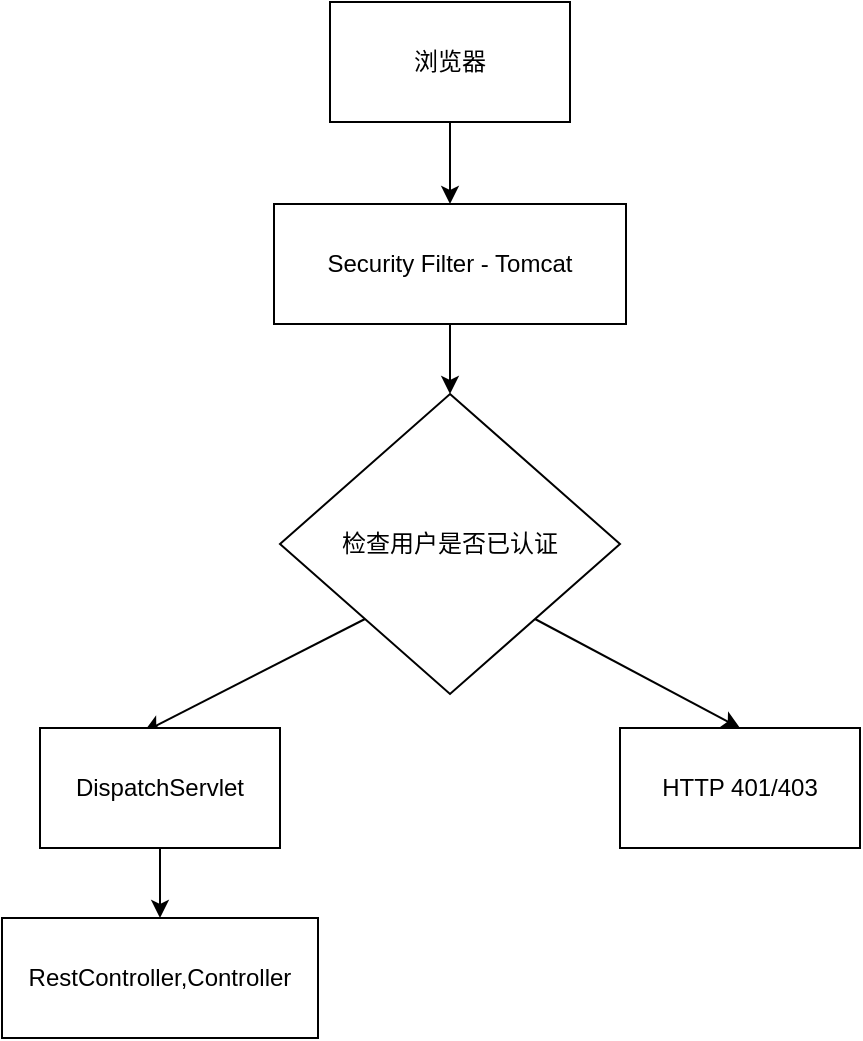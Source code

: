 <mxfile version="20.5.3" type="github">
  <diagram id="C5RBs43oDa-KdzZeNtuy" name="Page-1">
    <mxGraphModel dx="1422" dy="762" grid="1" gridSize="10" guides="1" tooltips="1" connect="1" arrows="1" fold="1" page="1" pageScale="1" pageWidth="827" pageHeight="1169" math="0" shadow="0">
      <root>
        <mxCell id="WIyWlLk6GJQsqaUBKTNV-0" />
        <mxCell id="WIyWlLk6GJQsqaUBKTNV-1" parent="WIyWlLk6GJQsqaUBKTNV-0" />
        <mxCell id="3I9cZPLuvL2-j8E1OE_F-3" style="edgeStyle=orthogonalEdgeStyle;rounded=0;orthogonalLoop=1;jettySize=auto;html=1;exitX=0.5;exitY=1;exitDx=0;exitDy=0;entryX=0.5;entryY=0;entryDx=0;entryDy=0;" parent="WIyWlLk6GJQsqaUBKTNV-1" source="3I9cZPLuvL2-j8E1OE_F-0" target="3I9cZPLuvL2-j8E1OE_F-1" edge="1">
          <mxGeometry relative="1" as="geometry" />
        </mxCell>
        <mxCell id="3I9cZPLuvL2-j8E1OE_F-0" value="浏览器" style="rounded=0;whiteSpace=wrap;html=1;" parent="WIyWlLk6GJQsqaUBKTNV-1" vertex="1">
          <mxGeometry x="340" y="109" width="120" height="60" as="geometry" />
        </mxCell>
        <mxCell id="3I9cZPLuvL2-j8E1OE_F-4" style="edgeStyle=orthogonalEdgeStyle;rounded=0;orthogonalLoop=1;jettySize=auto;html=1;exitX=0.5;exitY=1;exitDx=0;exitDy=0;entryX=0.5;entryY=0;entryDx=0;entryDy=0;" parent="WIyWlLk6GJQsqaUBKTNV-1" source="3I9cZPLuvL2-j8E1OE_F-1" target="3I9cZPLuvL2-j8E1OE_F-2" edge="1">
          <mxGeometry relative="1" as="geometry" />
        </mxCell>
        <mxCell id="3I9cZPLuvL2-j8E1OE_F-1" value="Security Filter - Tomcat" style="rounded=0;whiteSpace=wrap;html=1;" parent="WIyWlLk6GJQsqaUBKTNV-1" vertex="1">
          <mxGeometry x="312" y="210" width="176" height="60" as="geometry" />
        </mxCell>
        <mxCell id="3I9cZPLuvL2-j8E1OE_F-12" style="rounded=0;orthogonalLoop=1;jettySize=auto;html=1;exitX=0;exitY=1;exitDx=0;exitDy=0;entryX=0.433;entryY=0.033;entryDx=0;entryDy=0;entryPerimeter=0;" parent="WIyWlLk6GJQsqaUBKTNV-1" source="3I9cZPLuvL2-j8E1OE_F-2" target="3I9cZPLuvL2-j8E1OE_F-6" edge="1">
          <mxGeometry relative="1" as="geometry" />
        </mxCell>
        <mxCell id="3I9cZPLuvL2-j8E1OE_F-13" style="edgeStyle=none;rounded=0;orthogonalLoop=1;jettySize=auto;html=1;exitX=1;exitY=1;exitDx=0;exitDy=0;entryX=0.5;entryY=0;entryDx=0;entryDy=0;" parent="WIyWlLk6GJQsqaUBKTNV-1" source="3I9cZPLuvL2-j8E1OE_F-2" target="3I9cZPLuvL2-j8E1OE_F-5" edge="1">
          <mxGeometry relative="1" as="geometry" />
        </mxCell>
        <mxCell id="3I9cZPLuvL2-j8E1OE_F-2" value="检查用户是否已认证" style="rhombus;whiteSpace=wrap;html=1;" parent="WIyWlLk6GJQsqaUBKTNV-1" vertex="1">
          <mxGeometry x="315" y="305" width="170" height="150" as="geometry" />
        </mxCell>
        <mxCell id="3I9cZPLuvL2-j8E1OE_F-5" value="HTTP 401/403" style="rounded=0;whiteSpace=wrap;html=1;" parent="WIyWlLk6GJQsqaUBKTNV-1" vertex="1">
          <mxGeometry x="485" y="472" width="120" height="60" as="geometry" />
        </mxCell>
        <mxCell id="3I9cZPLuvL2-j8E1OE_F-14" style="edgeStyle=none;rounded=0;orthogonalLoop=1;jettySize=auto;html=1;exitX=0.5;exitY=1;exitDx=0;exitDy=0;entryX=0.5;entryY=0;entryDx=0;entryDy=0;" parent="WIyWlLk6GJQsqaUBKTNV-1" source="3I9cZPLuvL2-j8E1OE_F-6" target="3I9cZPLuvL2-j8E1OE_F-7" edge="1">
          <mxGeometry relative="1" as="geometry" />
        </mxCell>
        <mxCell id="3I9cZPLuvL2-j8E1OE_F-6" value="DispatchServlet" style="rounded=0;whiteSpace=wrap;html=1;" parent="WIyWlLk6GJQsqaUBKTNV-1" vertex="1">
          <mxGeometry x="195" y="472" width="120" height="60" as="geometry" />
        </mxCell>
        <mxCell id="3I9cZPLuvL2-j8E1OE_F-7" value="RestController,Controller" style="rounded=0;whiteSpace=wrap;html=1;" parent="WIyWlLk6GJQsqaUBKTNV-1" vertex="1">
          <mxGeometry x="176" y="567" width="158" height="60" as="geometry" />
        </mxCell>
      </root>
    </mxGraphModel>
  </diagram>
</mxfile>
